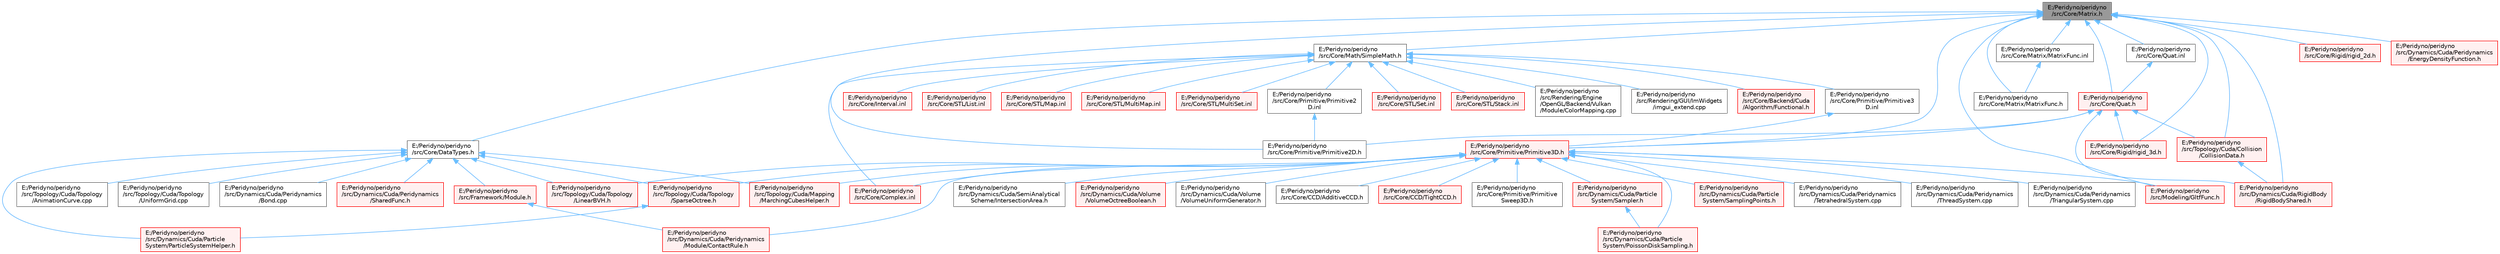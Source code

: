 digraph "E:/Peridyno/peridyno/src/Core/Matrix.h"
{
 // LATEX_PDF_SIZE
  bgcolor="transparent";
  edge [fontname=Helvetica,fontsize=10,labelfontname=Helvetica,labelfontsize=10];
  node [fontname=Helvetica,fontsize=10,shape=box,height=0.2,width=0.4];
  Node1 [id="Node000001",label="E:/Peridyno/peridyno\l/src/Core/Matrix.h",height=0.2,width=0.4,color="gray40", fillcolor="grey60", style="filled", fontcolor="black",tooltip=" "];
  Node1 -> Node2 [id="edge1_Node000001_Node000002",dir="back",color="steelblue1",style="solid",tooltip=" "];
  Node2 [id="Node000002",label="E:/Peridyno/peridyno\l/src/Core/DataTypes.h",height=0.2,width=0.4,color="grey40", fillcolor="white", style="filled",URL="$_data_types_8h.html",tooltip=" "];
  Node2 -> Node3 [id="edge2_Node000002_Node000003",dir="back",color="steelblue1",style="solid",tooltip=" "];
  Node3 [id="Node000003",label="E:/Peridyno/peridyno\l/src/Dynamics/Cuda/Particle\lSystem/ParticleSystemHelper.h",height=0.2,width=0.4,color="red", fillcolor="#FFF0F0", style="filled",URL="$_particle_system_helper_8h.html",tooltip=" "];
  Node2 -> Node5 [id="edge3_Node000002_Node000005",dir="back",color="steelblue1",style="solid",tooltip=" "];
  Node5 [id="Node000005",label="E:/Peridyno/peridyno\l/src/Dynamics/Cuda/Peridynamics\l/Bond.cpp",height=0.2,width=0.4,color="grey40", fillcolor="white", style="filled",URL="$_bond_8cpp.html",tooltip=" "];
  Node2 -> Node6 [id="edge4_Node000002_Node000006",dir="back",color="steelblue1",style="solid",tooltip=" "];
  Node6 [id="Node000006",label="E:/Peridyno/peridyno\l/src/Dynamics/Cuda/Peridynamics\l/SharedFunc.h",height=0.2,width=0.4,color="red", fillcolor="#FFF0F0", style="filled",URL="$_shared_func_8h.html",tooltip=" "];
  Node2 -> Node10 [id="edge5_Node000002_Node000010",dir="back",color="steelblue1",style="solid",tooltip=" "];
  Node10 [id="Node000010",label="E:/Peridyno/peridyno\l/src/Framework/Module.h",height=0.2,width=0.4,color="red", fillcolor="#FFF0F0", style="filled",URL="$_module_8h.html",tooltip=" "];
  Node10 -> Node11 [id="edge6_Node000010_Node000011",dir="back",color="steelblue1",style="solid",tooltip=" "];
  Node11 [id="Node000011",label="E:/Peridyno/peridyno\l/src/Dynamics/Cuda/Peridynamics\l/Module/ContactRule.h",height=0.2,width=0.4,color="red", fillcolor="#FFF0F0", style="filled",URL="$_contact_rule_8h.html",tooltip=" "];
  Node2 -> Node472 [id="edge7_Node000002_Node000472",dir="back",color="steelblue1",style="solid",tooltip=" "];
  Node472 [id="Node000472",label="E:/Peridyno/peridyno\l/src/Topology/Cuda/Mapping\l/MarchingCubesHelper.h",height=0.2,width=0.4,color="red", fillcolor="#FFF0F0", style="filled",URL="$_marching_cubes_helper_8h.html",tooltip=" "];
  Node2 -> Node536 [id="edge8_Node000002_Node000536",dir="back",color="steelblue1",style="solid",tooltip=" "];
  Node536 [id="Node000536",label="E:/Peridyno/peridyno\l/src/Topology/Cuda/Topology\l/AnimationCurve.cpp",height=0.2,width=0.4,color="grey40", fillcolor="white", style="filled",URL="$_animation_curve_8cpp.html",tooltip=" "];
  Node2 -> Node537 [id="edge9_Node000002_Node000537",dir="back",color="steelblue1",style="solid",tooltip=" "];
  Node537 [id="Node000537",label="E:/Peridyno/peridyno\l/src/Topology/Cuda/Topology\l/LinearBVH.h",height=0.2,width=0.4,color="red", fillcolor="#FFF0F0", style="filled",URL="$_linear_b_v_h_8h.html",tooltip=" "];
  Node2 -> Node538 [id="edge10_Node000002_Node000538",dir="back",color="steelblue1",style="solid",tooltip=" "];
  Node538 [id="Node000538",label="E:/Peridyno/peridyno\l/src/Topology/Cuda/Topology\l/SparseOctree.h",height=0.2,width=0.4,color="red", fillcolor="#FFF0F0", style="filled",URL="$_sparse_octree_8h.html",tooltip=" "];
  Node538 -> Node3 [id="edge11_Node000538_Node000003",dir="back",color="steelblue1",style="solid",tooltip=" "];
  Node2 -> Node540 [id="edge12_Node000002_Node000540",dir="back",color="steelblue1",style="solid",tooltip=" "];
  Node540 [id="Node000540",label="E:/Peridyno/peridyno\l/src/Topology/Cuda/Topology\l/UniformGrid.cpp",height=0.2,width=0.4,color="grey40", fillcolor="white", style="filled",URL="$_cuda_2_topology_2_uniform_grid_8cpp.html",tooltip=" "];
  Node1 -> Node541 [id="edge13_Node000001_Node000541",dir="back",color="steelblue1",style="solid",tooltip=" "];
  Node541 [id="Node000541",label="E:/Peridyno/peridyno\l/src/Core/Math/SimpleMath.h",height=0.2,width=0.4,color="grey40", fillcolor="white", style="filled",URL="$_simple_math_8h.html",tooltip=" "];
  Node541 -> Node542 [id="edge14_Node000541_Node000542",dir="back",color="steelblue1",style="solid",tooltip=" "];
  Node542 [id="Node000542",label="E:/Peridyno/peridyno\l/src/Core/Backend/Cuda\l/Algorithm/Functional.h",height=0.2,width=0.4,color="red", fillcolor="#FFF0F0", style="filled",URL="$_functional_8h.html",tooltip=" "];
  Node541 -> Node545 [id="edge15_Node000541_Node000545",dir="back",color="steelblue1",style="solid",tooltip=" "];
  Node545 [id="Node000545",label="E:/Peridyno/peridyno\l/src/Core/Complex.inl",height=0.2,width=0.4,color="red", fillcolor="#FFF0F0", style="filled",URL="$_complex_8inl.html",tooltip=" "];
  Node541 -> Node549 [id="edge16_Node000541_Node000549",dir="back",color="steelblue1",style="solid",tooltip=" "];
  Node549 [id="Node000549",label="E:/Peridyno/peridyno\l/src/Core/Interval.inl",height=0.2,width=0.4,color="red", fillcolor="#FFF0F0", style="filled",URL="$_interval_8inl.html",tooltip=" "];
  Node541 -> Node551 [id="edge17_Node000541_Node000551",dir="back",color="steelblue1",style="solid",tooltip=" "];
  Node551 [id="Node000551",label="E:/Peridyno/peridyno\l/src/Core/Primitive/Primitive2\lD.inl",height=0.2,width=0.4,color="grey40", fillcolor="white", style="filled",URL="$_primitive2_d_8inl.html",tooltip=" "];
  Node551 -> Node552 [id="edge18_Node000551_Node000552",dir="back",color="steelblue1",style="solid",tooltip=" "];
  Node552 [id="Node000552",label="E:/Peridyno/peridyno\l/src/Core/Primitive/Primitive2D.h",height=0.2,width=0.4,color="grey40", fillcolor="white", style="filled",URL="$_primitive2_d_8h.html",tooltip=" "];
  Node541 -> Node553 [id="edge19_Node000541_Node000553",dir="back",color="steelblue1",style="solid",tooltip=" "];
  Node553 [id="Node000553",label="E:/Peridyno/peridyno\l/src/Core/Primitive/Primitive3\lD.inl",height=0.2,width=0.4,color="grey40", fillcolor="white", style="filled",URL="$_primitive3_d_8inl.html",tooltip=" "];
  Node553 -> Node554 [id="edge20_Node000553_Node000554",dir="back",color="steelblue1",style="solid",tooltip=" "];
  Node554 [id="Node000554",label="E:/Peridyno/peridyno\l/src/Core/Primitive/Primitive3D.h",height=0.2,width=0.4,color="red", fillcolor="#FFF0F0", style="filled",URL="$_primitive3_d_8h.html",tooltip=" "];
  Node554 -> Node555 [id="edge21_Node000554_Node000555",dir="back",color="steelblue1",style="solid",tooltip=" "];
  Node555 [id="Node000555",label="E:/Peridyno/peridyno\l/src/Core/CCD/AdditiveCCD.h",height=0.2,width=0.4,color="grey40", fillcolor="white", style="filled",URL="$_additive_c_c_d_8h.html",tooltip=" "];
  Node554 -> Node556 [id="edge22_Node000554_Node000556",dir="back",color="steelblue1",style="solid",tooltip=" "];
  Node556 [id="Node000556",label="E:/Peridyno/peridyno\l/src/Core/CCD/TightCCD.h",height=0.2,width=0.4,color="red", fillcolor="#FFF0F0", style="filled",URL="$_tight_c_c_d_8h.html",tooltip=" "];
  Node554 -> Node545 [id="edge23_Node000554_Node000545",dir="back",color="steelblue1",style="solid",tooltip=" "];
  Node554 -> Node548 [id="edge24_Node000554_Node000548",dir="back",color="steelblue1",style="solid",tooltip=" "];
  Node548 [id="Node000548",label="E:/Peridyno/peridyno\l/src/Core/Primitive/Primitive\lSweep3D.h",height=0.2,width=0.4,color="grey40", fillcolor="white", style="filled",URL="$_primitive_sweep3_d_8h.html",tooltip="This class is implemented for continuous collision detection."];
  Node554 -> Node266 [id="edge25_Node000554_Node000266",dir="back",color="steelblue1",style="solid",tooltip=" "];
  Node266 [id="Node000266",label="E:/Peridyno/peridyno\l/src/Dynamics/Cuda/Particle\lSystem/PoissonDiskSampling.h",height=0.2,width=0.4,color="red", fillcolor="#FFF0F0", style="filled",URL="$_poisson_disk_sampling_8h.html",tooltip=" "];
  Node554 -> Node267 [id="edge26_Node000554_Node000267",dir="back",color="steelblue1",style="solid",tooltip=" "];
  Node267 [id="Node000267",label="E:/Peridyno/peridyno\l/src/Dynamics/Cuda/Particle\lSystem/Sampler.h",height=0.2,width=0.4,color="red", fillcolor="#FFF0F0", style="filled",URL="$_sampler_8h.html",tooltip=" "];
  Node267 -> Node266 [id="edge27_Node000267_Node000266",dir="back",color="steelblue1",style="solid",tooltip=" "];
  Node554 -> Node274 [id="edge28_Node000554_Node000274",dir="back",color="steelblue1",style="solid",tooltip=" "];
  Node274 [id="Node000274",label="E:/Peridyno/peridyno\l/src/Dynamics/Cuda/Particle\lSystem/SamplingPoints.h",height=0.2,width=0.4,color="red", fillcolor="#FFF0F0", style="filled",URL="$_sampling_points_8h.html",tooltip=" "];
  Node554 -> Node11 [id="edge29_Node000554_Node000011",dir="back",color="steelblue1",style="solid",tooltip=" "];
  Node554 -> Node277 [id="edge30_Node000554_Node000277",dir="back",color="steelblue1",style="solid",tooltip=" "];
  Node277 [id="Node000277",label="E:/Peridyno/peridyno\l/src/Dynamics/Cuda/Peridynamics\l/TetrahedralSystem.cpp",height=0.2,width=0.4,color="grey40", fillcolor="white", style="filled",URL="$_tetrahedral_system_8cpp.html",tooltip=" "];
  Node554 -> Node280 [id="edge31_Node000554_Node000280",dir="back",color="steelblue1",style="solid",tooltip=" "];
  Node280 [id="Node000280",label="E:/Peridyno/peridyno\l/src/Dynamics/Cuda/Peridynamics\l/ThreadSystem.cpp",height=0.2,width=0.4,color="grey40", fillcolor="white", style="filled",URL="$_thread_system_8cpp.html",tooltip=" "];
  Node554 -> Node109 [id="edge32_Node000554_Node000109",dir="back",color="steelblue1",style="solid",tooltip=" "];
  Node109 [id="Node000109",label="E:/Peridyno/peridyno\l/src/Dynamics/Cuda/Peridynamics\l/TriangularSystem.cpp",height=0.2,width=0.4,color="grey40", fillcolor="white", style="filled",URL="$_triangular_system_8cpp.html",tooltip=" "];
  Node554 -> Node557 [id="edge33_Node000554_Node000557",dir="back",color="steelblue1",style="solid",tooltip=" "];
  Node557 [id="Node000557",label="E:/Peridyno/peridyno\l/src/Dynamics/Cuda/SemiAnalytical\lScheme/IntersectionArea.h",height=0.2,width=0.4,color="grey40", fillcolor="white", style="filled",URL="$_intersection_area_8h.html",tooltip=" "];
  Node554 -> Node305 [id="edge34_Node000554_Node000305",dir="back",color="steelblue1",style="solid",tooltip=" "];
  Node305 [id="Node000305",label="E:/Peridyno/peridyno\l/src/Dynamics/Cuda/Volume\l/VolumeOctreeBoolean.h",height=0.2,width=0.4,color="red", fillcolor="#FFF0F0", style="filled",URL="$_volume_octree_boolean_8h.html",tooltip=" "];
  Node554 -> Node310 [id="edge35_Node000554_Node000310",dir="back",color="steelblue1",style="solid",tooltip=" "];
  Node310 [id="Node000310",label="E:/Peridyno/peridyno\l/src/Dynamics/Cuda/Volume\l/VolumeUniformGenerator.h",height=0.2,width=0.4,color="grey40", fillcolor="white", style="filled",URL="$_volume_uniform_generator_8h.html",tooltip=" "];
  Node554 -> Node496 [id="edge36_Node000554_Node000496",dir="back",color="steelblue1",style="solid",tooltip=" "];
  Node496 [id="Node000496",label="E:/Peridyno/peridyno\l/src/Modeling/GltfFunc.h",height=0.2,width=0.4,color="red", fillcolor="#FFF0F0", style="filled",URL="$_gltf_func_8h.html",tooltip=" "];
  Node554 -> Node472 [id="edge37_Node000554_Node000472",dir="back",color="steelblue1",style="solid",tooltip=" "];
  Node554 -> Node537 [id="edge38_Node000554_Node000537",dir="back",color="steelblue1",style="solid",tooltip=" "];
  Node554 -> Node538 [id="edge39_Node000554_Node000538",dir="back",color="steelblue1",style="solid",tooltip=" "];
  Node541 -> Node562 [id="edge40_Node000541_Node000562",dir="back",color="steelblue1",style="solid",tooltip=" "];
  Node562 [id="Node000562",label="E:/Peridyno/peridyno\l/src/Core/STL/List.inl",height=0.2,width=0.4,color="red", fillcolor="#FFF0F0", style="filled",URL="$_list_8inl.html",tooltip=" "];
  Node541 -> Node621 [id="edge41_Node000541_Node000621",dir="back",color="steelblue1",style="solid",tooltip=" "];
  Node621 [id="Node000621",label="E:/Peridyno/peridyno\l/src/Core/STL/Map.inl",height=0.2,width=0.4,color="red", fillcolor="#FFF0F0", style="filled",URL="$_map_8inl.html",tooltip=" "];
  Node541 -> Node631 [id="edge42_Node000541_Node000631",dir="back",color="steelblue1",style="solid",tooltip=" "];
  Node631 [id="Node000631",label="E:/Peridyno/peridyno\l/src/Core/STL/MultiMap.inl",height=0.2,width=0.4,color="red", fillcolor="#FFF0F0", style="filled",URL="$_multi_map_8inl.html",tooltip=" "];
  Node541 -> Node633 [id="edge43_Node000541_Node000633",dir="back",color="steelblue1",style="solid",tooltip=" "];
  Node633 [id="Node000633",label="E:/Peridyno/peridyno\l/src/Core/STL/MultiSet.inl",height=0.2,width=0.4,color="red", fillcolor="#FFF0F0", style="filled",URL="$_multi_set_8inl.html",tooltip=" "];
  Node541 -> Node635 [id="edge44_Node000541_Node000635",dir="back",color="steelblue1",style="solid",tooltip=" "];
  Node635 [id="Node000635",label="E:/Peridyno/peridyno\l/src/Core/STL/Set.inl",height=0.2,width=0.4,color="red", fillcolor="#FFF0F0", style="filled",URL="$_set_8inl.html",tooltip=" "];
  Node541 -> Node637 [id="edge45_Node000541_Node000637",dir="back",color="steelblue1",style="solid",tooltip=" "];
  Node637 [id="Node000637",label="E:/Peridyno/peridyno\l/src/Core/STL/Stack.inl",height=0.2,width=0.4,color="red", fillcolor="#FFF0F0", style="filled",URL="$_stack_8inl.html",tooltip=" "];
  Node541 -> Node77 [id="edge46_Node000541_Node000077",dir="back",color="steelblue1",style="solid",tooltip=" "];
  Node77 [id="Node000077",label="E:/Peridyno/peridyno\l/src/Rendering/Engine\l/OpenGL/Backend/Vulkan\l/Module/ColorMapping.cpp",height=0.2,width=0.4,color="grey40", fillcolor="white", style="filled",URL="$_color_mapping_8cpp.html",tooltip=" "];
  Node541 -> Node533 [id="edge47_Node000541_Node000533",dir="back",color="steelblue1",style="solid",tooltip=" "];
  Node533 [id="Node000533",label="E:/Peridyno/peridyno\l/src/Rendering/GUI/ImWidgets\l/imgui_extend.cpp",height=0.2,width=0.4,color="grey40", fillcolor="white", style="filled",URL="$imgui__extend_8cpp.html",tooltip=" "];
  Node1 -> Node639 [id="edge48_Node000001_Node000639",dir="back",color="steelblue1",style="solid",tooltip=" "];
  Node639 [id="Node000639",label="E:/Peridyno/peridyno\l/src/Core/Matrix/MatrixFunc.h",height=0.2,width=0.4,color="grey40", fillcolor="white", style="filled",URL="$_matrix_func_8h.html",tooltip=" "];
  Node1 -> Node640 [id="edge49_Node000001_Node000640",dir="back",color="steelblue1",style="solid",tooltip=" "];
  Node640 [id="Node000640",label="E:/Peridyno/peridyno\l/src/Core/Matrix/MatrixFunc.inl",height=0.2,width=0.4,color="grey40", fillcolor="white", style="filled",URL="$_matrix_func_8inl.html",tooltip=" "];
  Node640 -> Node639 [id="edge50_Node000640_Node000639",dir="back",color="steelblue1",style="solid",tooltip=" "];
  Node1 -> Node552 [id="edge51_Node000001_Node000552",dir="back",color="steelblue1",style="solid",tooltip=" "];
  Node1 -> Node554 [id="edge52_Node000001_Node000554",dir="back",color="steelblue1",style="solid",tooltip=" "];
  Node1 -> Node641 [id="edge53_Node000001_Node000641",dir="back",color="steelblue1",style="solid",tooltip=" "];
  Node641 [id="Node000641",label="E:/Peridyno/peridyno\l/src/Core/Quat.h",height=0.2,width=0.4,color="red", fillcolor="#FFF0F0", style="filled",URL="$_quat_8h.html",tooltip="Implementation of quaternion."];
  Node641 -> Node552 [id="edge54_Node000641_Node000552",dir="back",color="steelblue1",style="solid",tooltip=" "];
  Node641 -> Node554 [id="edge55_Node000641_Node000554",dir="back",color="steelblue1",style="solid",tooltip=" "];
  Node641 -> Node644 [id="edge56_Node000641_Node000644",dir="back",color="steelblue1",style="solid",tooltip=" "];
  Node644 [id="Node000644",label="E:/Peridyno/peridyno\l/src/Core/Rigid/rigid_3d.h",height=0.2,width=0.4,color="red", fillcolor="#FFF0F0", style="filled",URL="$rigid__3d_8h.html",tooltip=" "];
  Node641 -> Node646 [id="edge57_Node000641_Node000646",dir="back",color="steelblue1",style="solid",tooltip=" "];
  Node646 [id="Node000646",label="E:/Peridyno/peridyno\l/src/Dynamics/Cuda/RigidBody\l/RigidBodyShared.h",height=0.2,width=0.4,color="red", fillcolor="#FFF0F0", style="filled",URL="$_rigid_body_shared_8h.html",tooltip=" "];
  Node641 -> Node647 [id="edge58_Node000641_Node000647",dir="back",color="steelblue1",style="solid",tooltip=" "];
  Node647 [id="Node000647",label="E:/Peridyno/peridyno\l/src/Topology/Cuda/Collision\l/CollisionData.h",height=0.2,width=0.4,color="red", fillcolor="#FFF0F0", style="filled",URL="$_collision_data_8h.html",tooltip=" "];
  Node647 -> Node646 [id="edge59_Node000647_Node000646",dir="back",color="steelblue1",style="solid",tooltip=" "];
  Node1 -> Node648 [id="edge60_Node000001_Node000648",dir="back",color="steelblue1",style="solid",tooltip=" "];
  Node648 [id="Node000648",label="E:/Peridyno/peridyno\l/src/Core/Quat.inl",height=0.2,width=0.4,color="grey40", fillcolor="white", style="filled",URL="$_quat_8inl.html",tooltip=" "];
  Node648 -> Node641 [id="edge61_Node000648_Node000641",dir="back",color="steelblue1",style="solid",tooltip=" "];
  Node1 -> Node649 [id="edge62_Node000001_Node000649",dir="back",color="steelblue1",style="solid",tooltip=" "];
  Node649 [id="Node000649",label="E:/Peridyno/peridyno\l/src/Core/Rigid/rigid_2d.h",height=0.2,width=0.4,color="red", fillcolor="#FFF0F0", style="filled",URL="$rigid__2d_8h.html",tooltip=" "];
  Node1 -> Node644 [id="edge63_Node000001_Node000644",dir="back",color="steelblue1",style="solid",tooltip=" "];
  Node1 -> Node650 [id="edge64_Node000001_Node000650",dir="back",color="steelblue1",style="solid",tooltip=" "];
  Node650 [id="Node000650",label="E:/Peridyno/peridyno\l/src/Dynamics/Cuda/Peridynamics\l/EnergyDensityFunction.h",height=0.2,width=0.4,color="red", fillcolor="#FFF0F0", style="filled",URL="$_energy_density_function_8h.html",tooltip=" "];
  Node1 -> Node646 [id="edge65_Node000001_Node000646",dir="back",color="steelblue1",style="solid",tooltip=" "];
  Node1 -> Node496 [id="edge66_Node000001_Node000496",dir="back",color="steelblue1",style="solid",tooltip=" "];
  Node1 -> Node647 [id="edge67_Node000001_Node000647",dir="back",color="steelblue1",style="solid",tooltip=" "];
}
